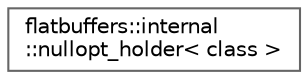 digraph "Graphical Class Hierarchy"
{
 // LATEX_PDF_SIZE
  bgcolor="transparent";
  edge [fontname=Helvetica,fontsize=10,labelfontname=Helvetica,labelfontsize=10];
  node [fontname=Helvetica,fontsize=10,shape=box,height=0.2,width=0.4];
  rankdir="LR";
  Node0 [id="Node000000",label="flatbuffers::internal\l::nullopt_holder\< class \>",height=0.2,width=0.4,color="grey40", fillcolor="white", style="filled",URL="$structflatbuffers_1_1internal_1_1nullopt__holder.html",tooltip=" "];
}
